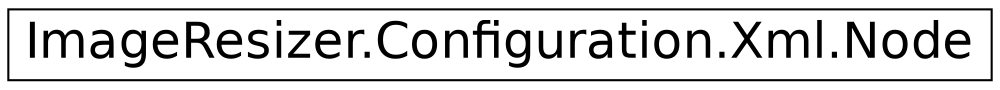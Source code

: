 digraph G
{
  edge [fontname="Helvetica",fontsize="24",labelfontname="Helvetica",labelfontsize="24"];
  node [fontname="Helvetica",fontsize="24",shape=record];
  rankdir="LR";
  Node1 [label="ImageResizer.Configuration.Xml.Node",height=0.2,width=0.4,color="black", fillcolor="white", style="filled",URL="$class_image_resizer_1_1_configuration_1_1_xml_1_1_node.html",tooltip="No support for namespaces, no intention of eventual serialization. Everything is case-insensitive, but preserves case. Not thread safe."];
}
